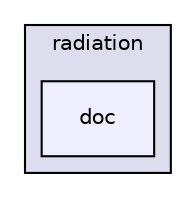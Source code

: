 digraph "src/thermophysicalModels/radiation/doc" {
  bgcolor=transparent;
  compound=true
  node [ fontsize="10", fontname="Helvetica"];
  edge [ labelfontsize="10", labelfontname="Helvetica"];
  subgraph clusterdir_372f5e43f50c30dcf3bbe70654c3d27a {
    graph [ bgcolor="#ddddee", pencolor="black", label="radiation" fontname="Helvetica", fontsize="10", URL="dir_372f5e43f50c30dcf3bbe70654c3d27a.html"]
  dir_d265e137a937e8e4eb4597abb396e59b [shape=box, label="doc", style="filled", fillcolor="#eeeeff", pencolor="black", URL="dir_d265e137a937e8e4eb4597abb396e59b.html"];
  }
}
